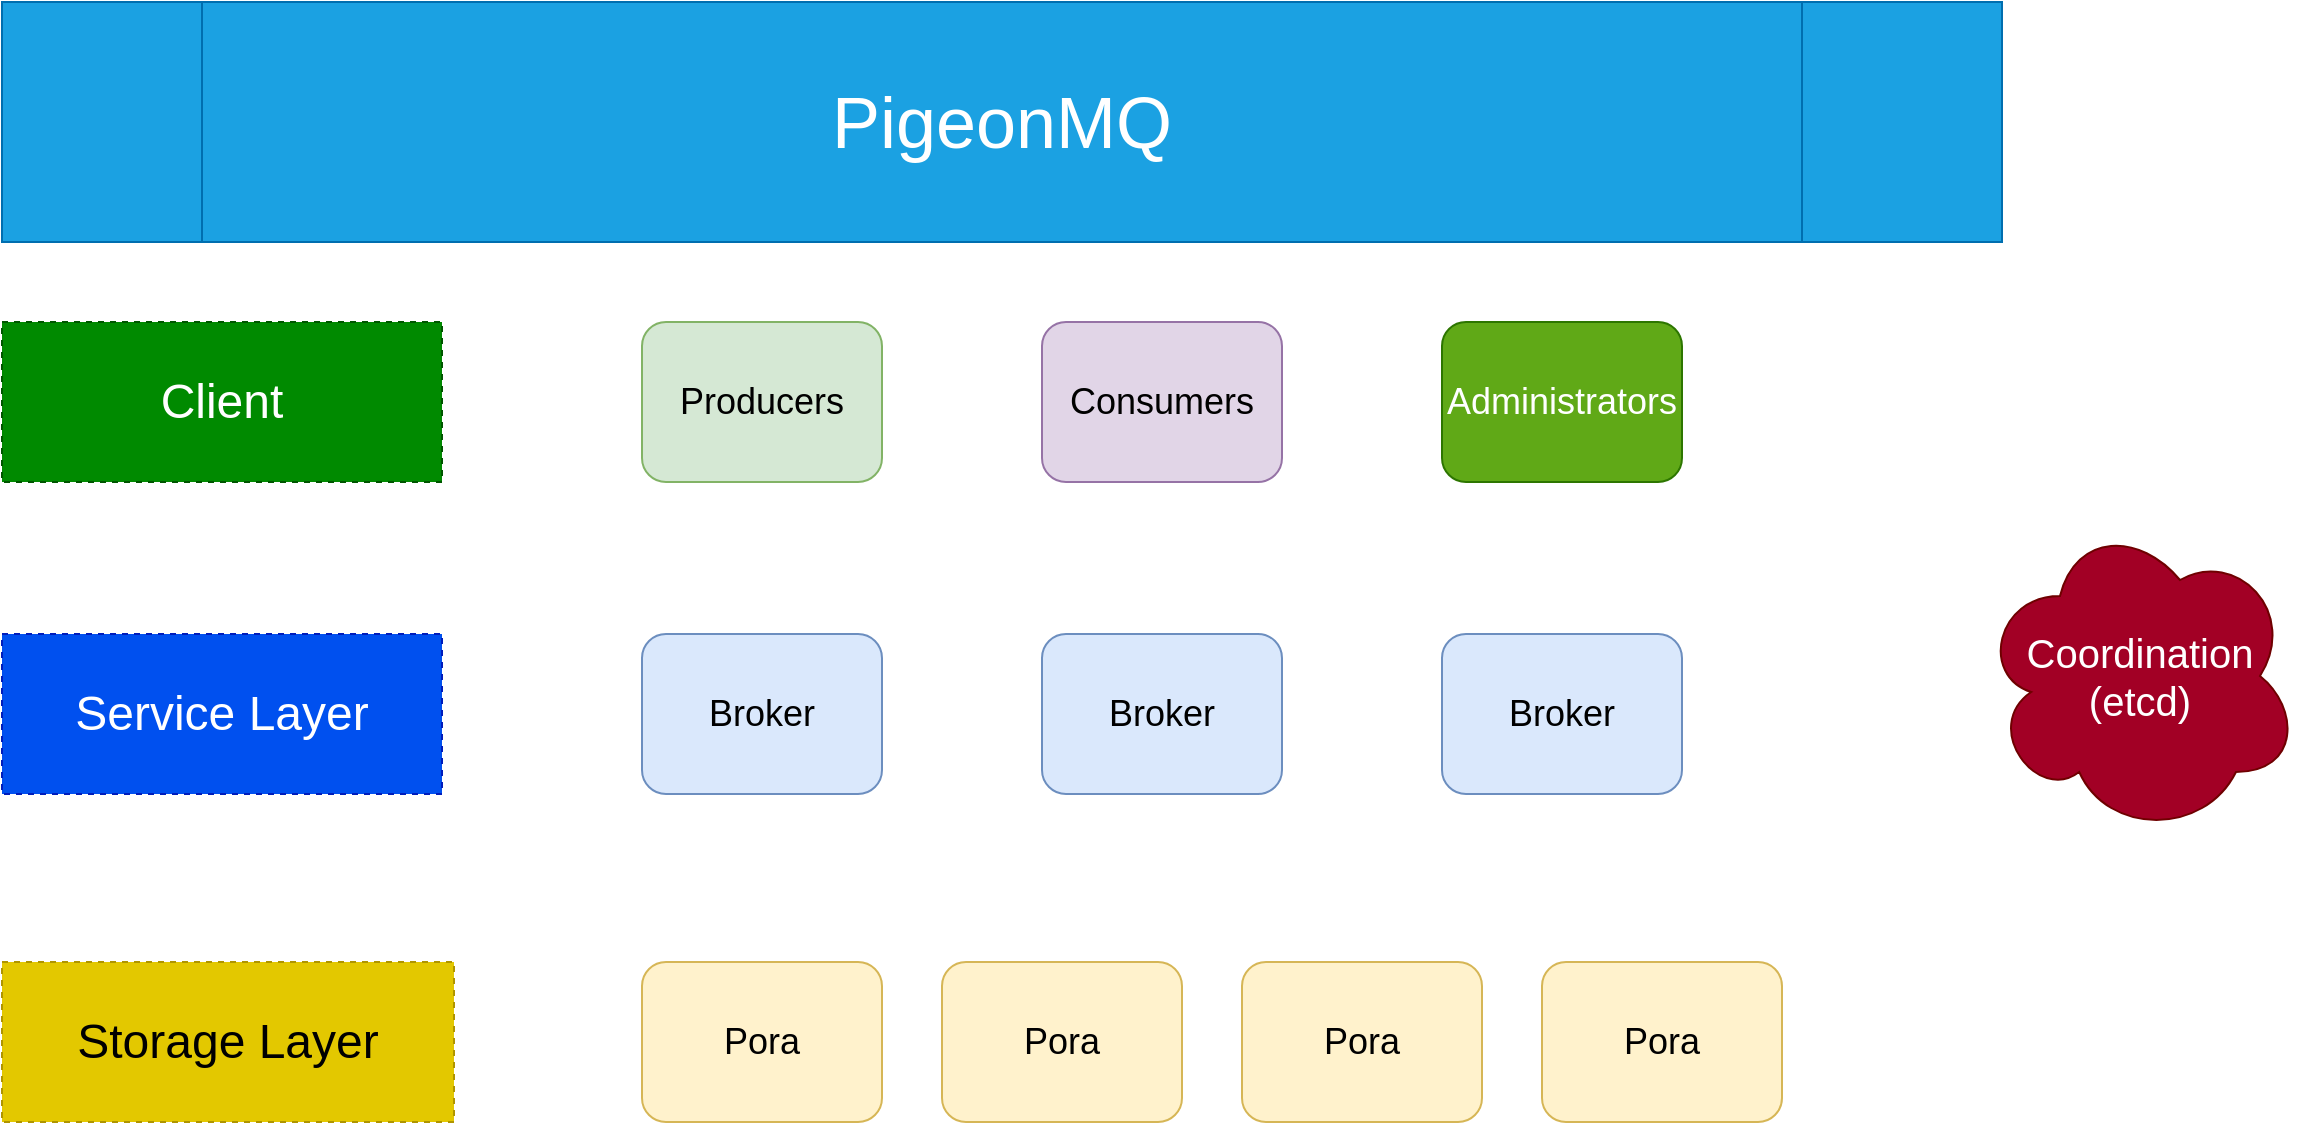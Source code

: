 <mxfile version="24.6.1" type="device" pages="5">
  <diagram name="architecture" id="Ikj0Iel1SLktJTiH401s">
    <mxGraphModel dx="1434" dy="884" grid="0" gridSize="10" guides="1" tooltips="1" connect="1" arrows="1" fold="1" page="0" pageScale="1" pageWidth="1169" pageHeight="827" math="0" shadow="0">
      <root>
        <mxCell id="0" />
        <mxCell id="1" parent="0" />
        <mxCell id="LYzBIgwywdbNxtWOLwTO-1" value="Service Layer" style="text;html=1;align=center;verticalAlign=middle;whiteSpace=wrap;rounded=0;strokeColor=#001DBC;dashed=1;fontSize=24;fillColor=#0050ef;fontColor=#ffffff;" parent="1" vertex="1">
          <mxGeometry x="80" y="332" width="220" height="80" as="geometry" />
        </mxCell>
        <mxCell id="LYzBIgwywdbNxtWOLwTO-2" value="Storage Layer" style="text;html=1;align=center;verticalAlign=middle;whiteSpace=wrap;rounded=0;strokeColor=#B09500;dashed=1;fontSize=24;fillColor=#e3c800;fontColor=#000000;" parent="1" vertex="1">
          <mxGeometry x="80" y="496" width="226" height="80" as="geometry" />
        </mxCell>
        <mxCell id="LYzBIgwywdbNxtWOLwTO-3" value="Pora" style="rounded=1;whiteSpace=wrap;html=1;fontSize=18;fillColor=#fff2cc;strokeColor=#d6b656;" parent="1" vertex="1">
          <mxGeometry x="400" y="496" width="120" height="80" as="geometry" />
        </mxCell>
        <mxCell id="LYzBIgwywdbNxtWOLwTO-6" value="Broker" style="rounded=1;whiteSpace=wrap;html=1;fontSize=18;fillColor=#dae8fc;strokeColor=#6c8ebf;" parent="1" vertex="1">
          <mxGeometry x="400" y="332" width="120" height="80" as="geometry" />
        </mxCell>
        <mxCell id="LYzBIgwywdbNxtWOLwTO-7" value="Broker" style="rounded=1;whiteSpace=wrap;html=1;fontSize=18;fillColor=#dae8fc;strokeColor=#6c8ebf;" parent="1" vertex="1">
          <mxGeometry x="800" y="332" width="120" height="80" as="geometry" />
        </mxCell>
        <mxCell id="LYzBIgwywdbNxtWOLwTO-8" value="Broker" style="rounded=1;whiteSpace=wrap;html=1;fontSize=18;fillColor=#dae8fc;strokeColor=#6c8ebf;" parent="1" vertex="1">
          <mxGeometry x="600" y="332" width="120" height="80" as="geometry" />
        </mxCell>
        <mxCell id="LYzBIgwywdbNxtWOLwTO-9" value="Client" style="text;html=1;align=center;verticalAlign=middle;whiteSpace=wrap;rounded=0;strokeColor=#005700;dashed=1;fontSize=24;fillColor=#008a00;fontColor=#ffffff;" parent="1" vertex="1">
          <mxGeometry x="80" y="176" width="220" height="80" as="geometry" />
        </mxCell>
        <mxCell id="LYzBIgwywdbNxtWOLwTO-10" value="Consumers" style="rounded=1;whiteSpace=wrap;html=1;fontSize=18;fillColor=#e1d5e7;strokeColor=#9673a6;" parent="1" vertex="1">
          <mxGeometry x="600" y="176" width="120" height="80" as="geometry" />
        </mxCell>
        <mxCell id="LYzBIgwywdbNxtWOLwTO-11" value="Producers" style="rounded=1;whiteSpace=wrap;html=1;fontSize=18;fillColor=#d5e8d4;strokeColor=#82b366;" parent="1" vertex="1">
          <mxGeometry x="400" y="176" width="120" height="80" as="geometry" />
        </mxCell>
        <mxCell id="LYzBIgwywdbNxtWOLwTO-12" value="Administrators" style="rounded=1;whiteSpace=wrap;html=1;fontSize=18;fillColor=#60a917;strokeColor=#2D7600;fontColor=#ffffff;" parent="1" vertex="1">
          <mxGeometry x="800" y="176" width="120" height="80" as="geometry" />
        </mxCell>
        <mxCell id="LYzBIgwywdbNxtWOLwTO-13" value="Coordination&lt;div&gt;(etcd)&lt;/div&gt;" style="ellipse;shape=cloud;whiteSpace=wrap;html=1;fontSize=20;fillColor=#a20025;fontColor=#ffffff;strokeColor=#6F0000;" parent="1" vertex="1">
          <mxGeometry x="1069" y="273" width="160" height="160" as="geometry" />
        </mxCell>
        <mxCell id="LYzBIgwywdbNxtWOLwTO-14" value="PigeonMQ" style="shape=process;whiteSpace=wrap;html=1;backgroundOutline=1;fontSize=36;fillColor=#1ba1e2;fontColor=#ffffff;strokeColor=#006EAF;" parent="1" vertex="1">
          <mxGeometry x="80" y="16" width="1000" height="120" as="geometry" />
        </mxCell>
        <mxCell id="iveD88yHZQinij5gi3Ob-1" value="Pora" style="rounded=1;whiteSpace=wrap;html=1;fontSize=18;fillColor=#fff2cc;strokeColor=#d6b656;" parent="1" vertex="1">
          <mxGeometry x="700" y="496" width="120" height="80" as="geometry" />
        </mxCell>
        <mxCell id="iveD88yHZQinij5gi3Ob-2" value="Pora" style="rounded=1;whiteSpace=wrap;html=1;fontSize=18;fillColor=#fff2cc;strokeColor=#d6b656;" parent="1" vertex="1">
          <mxGeometry x="550" y="496" width="120" height="80" as="geometry" />
        </mxCell>
        <mxCell id="iveD88yHZQinij5gi3Ob-3" value="Pora" style="rounded=1;whiteSpace=wrap;html=1;fontSize=18;fillColor=#fff2cc;strokeColor=#d6b656;" parent="1" vertex="1">
          <mxGeometry x="850" y="496" width="120" height="80" as="geometry" />
        </mxCell>
      </root>
    </mxGraphModel>
  </diagram>
  <diagram id="4KRt0efunrhl_oo7vZ1e" name="broker">
    <mxGraphModel dx="1221" dy="871" grid="0" gridSize="10" guides="1" tooltips="1" connect="1" arrows="1" fold="1" page="1" pageScale="1" pageWidth="1169" pageHeight="827" math="0" shadow="0">
      <root>
        <mxCell id="0" />
        <mxCell id="1" parent="0" />
        <mxCell id="35p5PaKZiYuoB-pzDqJn-1" value="Broker" style="swimlane;whiteSpace=wrap;html=1;startSize=40;" vertex="1" parent="1">
          <mxGeometry x="371" y="197" width="400" height="420" as="geometry" />
        </mxCell>
        <mxCell id="35p5PaKZiYuoB-pzDqJn-2" value="Managed&lt;div&gt;Ledger&lt;/div&gt;" style="rounded=1;whiteSpace=wrap;html=1;" vertex="1" parent="35p5PaKZiYuoB-pzDqJn-1">
          <mxGeometry x="140" y="320" width="120" height="40" as="geometry" />
        </mxCell>
      </root>
    </mxGraphModel>
  </diagram>
  <diagram id="iWpKqlRpDps2MaTViVZ3" name="managed-ledger">
    <mxGraphModel dx="1418" dy="868" grid="0" gridSize="10" guides="1" tooltips="1" connect="1" arrows="1" fold="1" page="1" pageScale="1" pageWidth="1169" pageHeight="827" background="#E3E3E3" math="0" shadow="0">
      <root>
        <mxCell id="0" />
        <mxCell id="1" parent="0" />
        <mxCell id="cBgSfgA7K-SIgMhnOa9--1" value="Distribution Coordination Metadata(etcd)" style="ellipse;shape=cloud;whiteSpace=wrap;html=1;fontSize=18;fillColor=#f8cecc;strokeColor=#b85450;" parent="1" vertex="1">
          <mxGeometry x="64" y="302" width="273" height="128" as="geometry" />
        </mxCell>
        <mxCell id="cBgSfgA7K-SIgMhnOa9--2" value="Writer" style="rounded=1;whiteSpace=wrap;html=1;fontSize=16;fillColor=#fff2cc;strokeColor=#d6b656;" parent="1" vertex="1">
          <mxGeometry x="554" y="249" width="120" height="60" as="geometry" />
        </mxCell>
        <mxCell id="cBgSfgA7K-SIgMhnOa9--3" value="&lt;font style=&quot;font-size: 16px;&quot;&gt;Pora Cluster&lt;/font&gt;" style="swimlane;whiteSpace=wrap;html=1;startSize=37;fillColor=#0050ef;fontColor=#ffffff;strokeColor=#001DBC;" parent="1" vertex="1">
          <mxGeometry x="382" y="394" width="664" height="240" as="geometry" />
        </mxCell>
        <mxCell id="cBgSfgA7K-SIgMhnOa9--4" value="Pora #1" style="rounded=1;whiteSpace=wrap;html=1;fontSize=16;fillColor=#dae8fc;strokeColor=#6c8ebf;" parent="cBgSfgA7K-SIgMhnOa9--3" vertex="1">
          <mxGeometry x="48" y="90" width="120" height="60" as="geometry" />
        </mxCell>
        <mxCell id="cBgSfgA7K-SIgMhnOa9--5" value="Pora #2" style="rounded=1;whiteSpace=wrap;html=1;fontSize=16;fillColor=#dae8fc;strokeColor=#6c8ebf;" parent="cBgSfgA7K-SIgMhnOa9--3" vertex="1">
          <mxGeometry x="185" y="90" width="120" height="60" as="geometry" />
        </mxCell>
        <mxCell id="cBgSfgA7K-SIgMhnOa9--6" value="Pora #3" style="rounded=1;whiteSpace=wrap;html=1;fontSize=16;fillColor=#dae8fc;strokeColor=#6c8ebf;" parent="cBgSfgA7K-SIgMhnOa9--3" vertex="1">
          <mxGeometry x="329" y="90" width="120" height="60" as="geometry" />
        </mxCell>
        <mxCell id="cBgSfgA7K-SIgMhnOa9--7" value="Pora #4" style="rounded=1;whiteSpace=wrap;html=1;fontSize=16;fillColor=#dae8fc;strokeColor=#6c8ebf;" parent="cBgSfgA7K-SIgMhnOa9--3" vertex="1">
          <mxGeometry x="477" y="90" width="120" height="60" as="geometry" />
        </mxCell>
        <mxCell id="cBgSfgA7K-SIgMhnOa9--8" value="Pora #5" style="rounded=1;whiteSpace=wrap;html=1;fontSize=16;fillColor=#dae8fc;strokeColor=#6c8ebf;shadow=0;sketch=1;curveFitting=1;jiggle=2;" parent="cBgSfgA7K-SIgMhnOa9--3" vertex="1">
          <mxGeometry x="262" y="169" width="120" height="60" as="geometry" />
        </mxCell>
        <mxCell id="cBgSfgA7K-SIgMhnOa9--9" value="Readers" style="verticalLabelPosition=middle;verticalAlign=middle;html=1;shape=mxgraph.basic.layered_rect;dx=10;outlineConnect=0;whiteSpace=wrap;labelPosition=center;align=center;fillColor=#d5e8d4;strokeColor=#82b366;fontSize=16;" parent="1" vertex="1">
          <mxGeometry x="777" y="247" width="125" height="75" as="geometry" />
        </mxCell>
      </root>
    </mxGraphModel>
  </diagram>
  <diagram id="feNvpYhTXxh7KluhzLsQ" name="storage-data-model">
    <mxGraphModel dx="1418" dy="868" grid="0" gridSize="10" guides="1" tooltips="1" connect="1" arrows="1" fold="1" page="1" pageScale="1" pageWidth="1169" pageHeight="827" background="#E3E3E3" math="0" shadow="0">
      <root>
        <mxCell id="0" />
        <mxCell id="1" parent="0" />
        <mxCell id="dlht_RxV3E-BNidVgkny-1" value="Pora Cluster" style="swimlane;whiteSpace=wrap;html=1;fillColor=#0050ef;fontColor=#ffffff;strokeColor=#001DBC;startSize=38;fontSize=16;" parent="1" vertex="1">
          <mxGeometry x="132" y="181" width="927" height="415" as="geometry" />
        </mxCell>
        <mxCell id="dlht_RxV3E-BNidVgkny-2" value="&lt;font style=&quot;font-size: 24px;&quot;&gt;Pora#1&lt;/font&gt;" style="swimlane;fontStyle=0;childLayout=stackLayout;horizontal=1;startSize=30;horizontalStack=0;resizeParent=1;resizeParentMax=0;resizeLast=0;collapsible=1;marginBottom=0;whiteSpace=wrap;html=1;fillColor=#dae8fc;strokeColor=#6c8ebf;fontSize=16;" parent="dlht_RxV3E-BNidVgkny-1" vertex="1">
          <mxGeometry x="87" y="93" width="152" height="120" as="geometry" />
        </mxCell>
        <mxCell id="dlht_RxV3E-BNidVgkny-3" value="entry #1" style="text;strokeColor=#666666;fillColor=#f5f5f5;align=left;verticalAlign=middle;spacingLeft=4;spacingRight=4;overflow=hidden;points=[[0,0.5],[1,0.5]];portConstraint=eastwest;rotatable=0;whiteSpace=wrap;html=1;fontSize=16;fontColor=#333333;" parent="dlht_RxV3E-BNidVgkny-2" vertex="1">
          <mxGeometry y="30" width="152" height="30" as="geometry" />
        </mxCell>
        <mxCell id="dlht_RxV3E-BNidVgkny-4" value="entry #3" style="text;strokeColor=#666666;fillColor=#f5f5f5;align=left;verticalAlign=middle;spacingLeft=4;spacingRight=4;overflow=hidden;points=[[0,0.5],[1,0.5]];portConstraint=eastwest;rotatable=0;whiteSpace=wrap;html=1;fontSize=16;fontColor=#333333;" parent="dlht_RxV3E-BNidVgkny-2" vertex="1">
          <mxGeometry y="60" width="152" height="30" as="geometry" />
        </mxCell>
        <mxCell id="dlht_RxV3E-BNidVgkny-5" value="entry #4" style="text;strokeColor=#666666;fillColor=#f5f5f5;align=left;verticalAlign=middle;spacingLeft=4;spacingRight=4;overflow=hidden;points=[[0,0.5],[1,0.5]];portConstraint=eastwest;rotatable=0;whiteSpace=wrap;html=1;fontSize=16;fontColor=#333333;" parent="dlht_RxV3E-BNidVgkny-2" vertex="1">
          <mxGeometry y="90" width="152" height="30" as="geometry" />
        </mxCell>
        <mxCell id="dlht_RxV3E-BNidVgkny-6" value="&lt;font style=&quot;font-size: 24px;&quot;&gt;Pora#2&lt;/font&gt;" style="swimlane;fontStyle=0;childLayout=stackLayout;horizontal=1;startSize=30;horizontalStack=0;resizeParent=1;resizeParentMax=0;resizeLast=0;collapsible=1;marginBottom=0;whiteSpace=wrap;html=1;fillColor=#dae8fc;strokeColor=#6c8ebf;fontSize=16;" parent="dlht_RxV3E-BNidVgkny-1" vertex="1">
          <mxGeometry x="285" y="93" width="152" height="120" as="geometry" />
        </mxCell>
        <mxCell id="dlht_RxV3E-BNidVgkny-7" value="entry #1" style="text;strokeColor=#666666;fillColor=#f5f5f5;align=left;verticalAlign=middle;spacingLeft=4;spacingRight=4;overflow=hidden;points=[[0,0.5],[1,0.5]];portConstraint=eastwest;rotatable=0;whiteSpace=wrap;html=1;fontSize=16;fontColor=#333333;" parent="dlht_RxV3E-BNidVgkny-6" vertex="1">
          <mxGeometry y="30" width="152" height="30" as="geometry" />
        </mxCell>
        <mxCell id="dlht_RxV3E-BNidVgkny-8" value="entry #2" style="text;strokeColor=#666666;fillColor=#f5f5f5;align=left;verticalAlign=middle;spacingLeft=4;spacingRight=4;overflow=hidden;points=[[0,0.5],[1,0.5]];portConstraint=eastwest;rotatable=0;whiteSpace=wrap;html=1;fontSize=16;fontColor=#333333;" parent="dlht_RxV3E-BNidVgkny-6" vertex="1">
          <mxGeometry y="60" width="152" height="30" as="geometry" />
        </mxCell>
        <mxCell id="dlht_RxV3E-BNidVgkny-9" value="entry #4" style="text;strokeColor=#666666;fillColor=#f5f5f5;align=left;verticalAlign=middle;spacingLeft=4;spacingRight=4;overflow=hidden;points=[[0,0.5],[1,0.5]];portConstraint=eastwest;rotatable=0;whiteSpace=wrap;html=1;fontSize=16;fontColor=#333333;" parent="dlht_RxV3E-BNidVgkny-6" vertex="1">
          <mxGeometry y="90" width="152" height="30" as="geometry" />
        </mxCell>
        <mxCell id="dlht_RxV3E-BNidVgkny-10" value="&lt;font style=&quot;font-size: 24px;&quot;&gt;Pora#3&lt;/font&gt;" style="swimlane;fontStyle=0;childLayout=stackLayout;horizontal=1;startSize=30;horizontalStack=0;resizeParent=1;resizeParentMax=0;resizeLast=0;collapsible=1;marginBottom=0;whiteSpace=wrap;html=1;fillColor=#dae8fc;strokeColor=#6c8ebf;fontSize=16;" parent="dlht_RxV3E-BNidVgkny-1" vertex="1">
          <mxGeometry x="470" y="93" width="152" height="120" as="geometry" />
        </mxCell>
        <mxCell id="dlht_RxV3E-BNidVgkny-11" value="entry #1" style="text;strokeColor=#666666;fillColor=#f5f5f5;align=left;verticalAlign=middle;spacingLeft=4;spacingRight=4;overflow=hidden;points=[[0,0.5],[1,0.5]];portConstraint=eastwest;rotatable=0;whiteSpace=wrap;html=1;fontSize=16;fontColor=#333333;" parent="dlht_RxV3E-BNidVgkny-10" vertex="1">
          <mxGeometry y="30" width="152" height="30" as="geometry" />
        </mxCell>
        <mxCell id="dlht_RxV3E-BNidVgkny-12" value="entry #2" style="text;strokeColor=#666666;fillColor=#f5f5f5;align=left;verticalAlign=middle;spacingLeft=4;spacingRight=4;overflow=hidden;points=[[0,0.5],[1,0.5]];portConstraint=eastwest;rotatable=0;whiteSpace=wrap;html=1;fontSize=16;fontColor=#333333;" parent="dlht_RxV3E-BNidVgkny-10" vertex="1">
          <mxGeometry y="60" width="152" height="30" as="geometry" />
        </mxCell>
        <mxCell id="dlht_RxV3E-BNidVgkny-13" value="entry #3" style="text;strokeColor=#666666;fillColor=#f5f5f5;align=left;verticalAlign=middle;spacingLeft=4;spacingRight=4;overflow=hidden;points=[[0,0.5],[1,0.5]];portConstraint=eastwest;rotatable=0;whiteSpace=wrap;html=1;fontSize=16;fontColor=#333333;" parent="dlht_RxV3E-BNidVgkny-10" vertex="1">
          <mxGeometry y="90" width="152" height="30" as="geometry" />
        </mxCell>
        <mxCell id="dlht_RxV3E-BNidVgkny-14" value="&lt;font style=&quot;font-size: 24px;&quot;&gt;Pora#4&lt;/font&gt;" style="swimlane;fontStyle=0;childLayout=stackLayout;horizontal=1;startSize=30;horizontalStack=0;resizeParent=1;resizeParentMax=0;resizeLast=0;collapsible=1;marginBottom=0;whiteSpace=wrap;html=1;fillColor=#dae8fc;strokeColor=#6c8ebf;fontSize=16;" parent="dlht_RxV3E-BNidVgkny-1" vertex="1">
          <mxGeometry x="666" y="93" width="152" height="120" as="geometry" />
        </mxCell>
        <mxCell id="dlht_RxV3E-BNidVgkny-15" value="entry #2" style="text;strokeColor=#666666;fillColor=#f5f5f5;align=left;verticalAlign=middle;spacingLeft=4;spacingRight=4;overflow=hidden;points=[[0,0.5],[1,0.5]];portConstraint=eastwest;rotatable=0;whiteSpace=wrap;html=1;fontSize=16;fontColor=#333333;" parent="dlht_RxV3E-BNidVgkny-14" vertex="1">
          <mxGeometry y="30" width="152" height="30" as="geometry" />
        </mxCell>
        <mxCell id="dlht_RxV3E-BNidVgkny-16" value="entry #3" style="text;strokeColor=#666666;fillColor=#f5f5f5;align=left;verticalAlign=middle;spacingLeft=4;spacingRight=4;overflow=hidden;points=[[0,0.5],[1,0.5]];portConstraint=eastwest;rotatable=0;whiteSpace=wrap;html=1;fontSize=16;fontColor=#333333;" parent="dlht_RxV3E-BNidVgkny-14" vertex="1">
          <mxGeometry y="60" width="152" height="30" as="geometry" />
        </mxCell>
        <mxCell id="dlht_RxV3E-BNidVgkny-17" value="entry #4" style="text;strokeColor=#666666;fillColor=#f5f5f5;align=left;verticalAlign=middle;spacingLeft=4;spacingRight=4;overflow=hidden;points=[[0,0.5],[1,0.5]];portConstraint=eastwest;rotatable=0;whiteSpace=wrap;html=1;fontSize=16;fontColor=#333333;" parent="dlht_RxV3E-BNidVgkny-14" vertex="1">
          <mxGeometry y="90" width="152" height="30" as="geometry" />
        </mxCell>
      </root>
    </mxGraphModel>
  </diagram>
  <diagram id="WgTPafzfiEnibjUnDnke" name="etcd-structure">
    <mxGraphModel dx="1834" dy="1684" grid="0" gridSize="10" guides="1" tooltips="1" connect="1" arrows="1" fold="1" page="0" pageScale="1" pageWidth="1169" pageHeight="827" math="0" shadow="0">
      <root>
        <mxCell id="0" />
        <mxCell id="1" parent="0" />
        <mxCell id="oD8jXoLTE7K-u4KhU6vY-23" value="" style="group" parent="1" vertex="1" connectable="0">
          <mxGeometry x="611" y="93" width="814" height="520" as="geometry" />
        </mxCell>
        <mxCell id="oD8jXoLTE7K-u4KhU6vY-21" value="&lt;font style=&quot;font-size: 16px;&quot;&gt;topics&lt;/font&gt;" style="whiteSpace=wrap;html=1;rounded=0;fillColor=#d5e8d4;strokeColor=#82b366;" parent="oD8jXoLTE7K-u4KhU6vY-23" vertex="1">
          <mxGeometry x="568.5" y="49" width="120" height="60" as="geometry" />
        </mxCell>
        <mxCell id="il3NVZEIwjhIJkUh8Fq6-7" value="" style="edgeStyle=elbowEdgeStyle;rounded=0;orthogonalLoop=1;jettySize=auto;html=1;elbow=vertical;" parent="oD8jXoLTE7K-u4KhU6vY-23" source="il3NVZEIwjhIJkUh8Fq6-4" target="il3NVZEIwjhIJkUh8Fq6-6" edge="1">
          <mxGeometry relative="1" as="geometry" />
        </mxCell>
        <mxCell id="-z-lAxZE-47TE__N7RPY-6" value="" style="edgeStyle=elbowEdgeStyle;rounded=0;orthogonalLoop=1;jettySize=auto;html=1;elbow=vertical;" parent="oD8jXoLTE7K-u4KhU6vY-23" source="il3NVZEIwjhIJkUh8Fq6-4" target="-z-lAxZE-47TE__N7RPY-5" edge="1">
          <mxGeometry relative="1" as="geometry" />
        </mxCell>
        <mxCell id="-z-lAxZE-47TE__N7RPY-8" value="" style="edgeStyle=elbowEdgeStyle;rounded=0;orthogonalLoop=1;jettySize=auto;html=1;elbow=vertical;" parent="oD8jXoLTE7K-u4KhU6vY-23" source="il3NVZEIwjhIJkUh8Fq6-4" target="-z-lAxZE-47TE__N7RPY-7" edge="1">
          <mxGeometry relative="1" as="geometry" />
        </mxCell>
        <mxCell id="pyytDrZqsx8BAtetOkvn-1" style="edgeStyle=elbowEdgeStyle;rounded=0;orthogonalLoop=1;jettySize=auto;html=1;entryX=0.5;entryY=0;entryDx=0;entryDy=0;elbow=vertical;" parent="oD8jXoLTE7K-u4KhU6vY-23" source="il3NVZEIwjhIJkUh8Fq6-4" target="pyytDrZqsx8BAtetOkvn-3" edge="1">
          <mxGeometry relative="1" as="geometry">
            <mxPoint x="738.5" y="310.75" as="targetPoint" />
          </mxGeometry>
        </mxCell>
        <mxCell id="il3NVZEIwjhIJkUh8Fq6-4" value="&amp;lt;topic&amp;gt;:&amp;lt;partition{num}&amp;gt;" style="verticalLabelPosition=middle;verticalAlign=middle;html=1;shape=mxgraph.basic.layered_rect;dx=10;outlineConnect=0;whiteSpace=wrap;labelPosition=center;align=center;fillColor=#ffe6cc;strokeColor=#d79b00;fontSize=16;" parent="oD8jXoLTE7K-u4KhU6vY-23" vertex="1">
          <mxGeometry x="548" y="199" width="161" height="75" as="geometry" />
        </mxCell>
        <mxCell id="il3NVZEIwjhIJkUh8Fq6-5" style="edgeStyle=elbowEdgeStyle;rounded=0;orthogonalLoop=1;jettySize=auto;html=1;elbow=vertical;" parent="oD8jXoLTE7K-u4KhU6vY-23" source="oD8jXoLTE7K-u4KhU6vY-21" target="il3NVZEIwjhIJkUh8Fq6-4" edge="1">
          <mxGeometry relative="1" as="geometry" />
        </mxCell>
        <mxCell id="il3NVZEIwjhIJkUh8Fq6-6" value="[Nodes]&lt;div&gt;&amp;lt;IP Address&amp;gt;:&amp;lt;Port&amp;gt;&lt;/div&gt;" style="verticalLabelPosition=middle;verticalAlign=middle;html=1;shape=mxgraph.basic.layered_rect;dx=10;outlineConnect=0;whiteSpace=wrap;labelPosition=center;align=center;fillColor=#fff2cc;strokeColor=#d6b656;fontSize=16;" parent="oD8jXoLTE7K-u4KhU6vY-23" vertex="1">
          <mxGeometry x="38" y="356" width="161" height="75" as="geometry" />
        </mxCell>
        <mxCell id="-z-lAxZE-47TE__N7RPY-5" value="[Lock] broker" style="whiteSpace=wrap;html=1;fontSize=16;fillColor=#fff2cc;strokeColor=#d6b656;" parent="oD8jXoLTE7K-u4KhU6vY-23" vertex="1">
          <mxGeometry x="249" y="356" width="120" height="60" as="geometry" />
        </mxCell>
        <mxCell id="-z-lAxZE-47TE__N7RPY-7" value="last confirmed message" style="whiteSpace=wrap;html=1;fontSize=16;fillColor=#fff2cc;strokeColor=#d6b656;" parent="oD8jXoLTE7K-u4KhU6vY-23" vertex="1">
          <mxGeometry x="428" y="356" width="120" height="60" as="geometry" />
        </mxCell>
        <mxCell id="pyytDrZqsx8BAtetOkvn-3" value="&lt;span style=&quot;font-size: 16px;&quot;&gt;config&lt;/span&gt;" style="swimlane;fontStyle=0;childLayout=stackLayout;horizontal=1;startSize=30;horizontalStack=0;resizeParent=1;resizeParentMax=0;resizeLast=0;collapsible=1;marginBottom=0;whiteSpace=wrap;html=1;fillColor=#fff2cc;strokeColor=#d6b656;" parent="oD8jXoLTE7K-u4KhU6vY-23" vertex="1">
          <mxGeometry x="662" y="356" width="140" height="150" as="geometry" />
        </mxCell>
        <mxCell id="pyytDrZqsx8BAtetOkvn-4" value="quorum read" style="text;strokeColor=#666666;fillColor=#f5f5f5;align=left;verticalAlign=middle;spacingLeft=4;spacingRight=4;overflow=hidden;points=[[0,0.5],[1,0.5]];portConstraint=eastwest;rotatable=0;whiteSpace=wrap;html=1;fontColor=#333333;" parent="pyytDrZqsx8BAtetOkvn-3" vertex="1">
          <mxGeometry y="30" width="140" height="30" as="geometry" />
        </mxCell>
        <mxCell id="pyytDrZqsx8BAtetOkvn-7" value="quorum write" style="text;strokeColor=#666666;fillColor=#f5f5f5;align=left;verticalAlign=middle;spacingLeft=4;spacingRight=4;overflow=hidden;points=[[0,0.5],[1,0.5]];portConstraint=eastwest;rotatable=0;whiteSpace=wrap;html=1;fontColor=#333333;" parent="pyytDrZqsx8BAtetOkvn-3" vertex="1">
          <mxGeometry y="60" width="140" height="30" as="geometry" />
        </mxCell>
        <mxCell id="pyytDrZqsx8BAtetOkvn-8" value="quorum ack" style="text;strokeColor=#666666;fillColor=#f5f5f5;align=left;verticalAlign=middle;spacingLeft=4;spacingRight=4;overflow=hidden;points=[[0,0.5],[1,0.5]];portConstraint=eastwest;rotatable=0;whiteSpace=wrap;html=1;fontColor=#333333;" parent="pyytDrZqsx8BAtetOkvn-3" vertex="1">
          <mxGeometry y="90" width="140" height="30" as="geometry" />
        </mxCell>
        <mxCell id="pyytDrZqsx8BAtetOkvn-13" value="retention period: unit=hour" style="text;strokeColor=#666666;fillColor=#f5f5f5;align=left;verticalAlign=middle;spacingLeft=4;spacingRight=4;overflow=hidden;points=[[0,0.5],[1,0.5]];portConstraint=eastwest;rotatable=0;whiteSpace=wrap;html=1;fontColor=#333333;" parent="pyytDrZqsx8BAtetOkvn-3" vertex="1">
          <mxGeometry y="120" width="140" height="30" as="geometry" />
        </mxCell>
        <mxCell id="oD8jXoLTE7K-u4KhU6vY-12" value="pigeonmq" style="rounded=0;whiteSpace=wrap;html=1;fillColor=#dae8fc;strokeColor=#6c8ebf;fontSize=16;" parent="1" vertex="1">
          <mxGeometry x="280" y="-206" width="120" height="60" as="geometry" />
        </mxCell>
        <mxCell id="oD8jXoLTE7K-u4KhU6vY-14" value="" style="edgeStyle=elbowEdgeStyle;rounded=0;orthogonalLoop=1;jettySize=auto;html=1;elbow=vertical;" parent="1" source="oD8jXoLTE7K-u4KhU6vY-12" target="oD8jXoLTE7K-u4KhU6vY-13" edge="1">
          <mxGeometry relative="1" as="geometry" />
        </mxCell>
        <mxCell id="oD8jXoLTE7K-u4KhU6vY-15" value="" style="edgeStyle=elbowEdgeStyle;rounded=0;orthogonalLoop=1;jettySize=auto;html=1;elbow=vertical;" parent="1" source="oD8jXoLTE7K-u4KhU6vY-12" target="oD8jXoLTE7K-u4KhU6vY-13" edge="1">
          <mxGeometry relative="1" as="geometry" />
        </mxCell>
        <mxCell id="oD8jXoLTE7K-u4KhU6vY-17" value="" style="edgeStyle=elbowEdgeStyle;rounded=0;orthogonalLoop=1;jettySize=auto;html=1;elbow=vertical;" parent="1" source="oD8jXoLTE7K-u4KhU6vY-12" target="oD8jXoLTE7K-u4KhU6vY-16" edge="1">
          <mxGeometry relative="1" as="geometry" />
        </mxCell>
        <mxCell id="oD8jXoLTE7K-u4KhU6vY-18" value="" style="edgeStyle=elbowEdgeStyle;rounded=0;orthogonalLoop=1;jettySize=auto;html=1;elbow=vertical;" parent="1" source="oD8jXoLTE7K-u4KhU6vY-12" target="oD8jXoLTE7K-u4KhU6vY-16" edge="1">
          <mxGeometry relative="1" as="geometry" />
        </mxCell>
        <mxCell id="oD8jXoLTE7K-u4KhU6vY-22" value="" style="edgeStyle=elbowEdgeStyle;rounded=0;orthogonalLoop=1;jettySize=auto;html=1;elbow=vertical;" parent="1" source="oD8jXoLTE7K-u4KhU6vY-12" target="oD8jXoLTE7K-u4KhU6vY-21" edge="1">
          <mxGeometry relative="1" as="geometry" />
        </mxCell>
        <mxCell id="oD8jXoLTE7K-u4KhU6vY-16" value="brokers" style="whiteSpace=wrap;html=1;rounded=0;fillColor=#d5e8d4;strokeColor=#82b366;fontSize=16;" parent="1" vertex="1">
          <mxGeometry x="279" y="143" width="120" height="60" as="geometry" />
        </mxCell>
        <mxCell id="Us8Nk0RYYGipWmtB4voE-2" value="" style="edgeStyle=elbowEdgeStyle;rounded=0;orthogonalLoop=1;jettySize=auto;html=1;entryX=0;entryY=0;entryDx=57.5;entryDy=0;entryPerimeter=0;elbow=vertical;" parent="1" source="oD8jXoLTE7K-u4KhU6vY-13" target="il3NVZEIwjhIJkUh8Fq6-1" edge="1">
          <mxGeometry relative="1" as="geometry">
            <mxPoint x="-492" y="273" as="targetPoint" />
          </mxGeometry>
        </mxCell>
        <mxCell id="oD8jXoLTE7K-u4KhU6vY-13" value="&lt;font style=&quot;font-size: 16px;&quot;&gt;poras&lt;/font&gt;" style="rounded=0;whiteSpace=wrap;html=1;fillColor=#d5e8d4;strokeColor=#82b366;fontSize=16;" parent="1" vertex="1">
          <mxGeometry x="-290" y="143" width="120" height="60" as="geometry" />
        </mxCell>
        <mxCell id="il3NVZEIwjhIJkUh8Fq6-3" value="" style="edgeStyle=elbowEdgeStyle;rounded=0;orthogonalLoop=1;jettySize=auto;html=1;elbow=vertical;" parent="1" source="il3NVZEIwjhIJkUh8Fq6-1" target="-z-lAxZE-47TE__N7RPY-14" edge="1">
          <mxGeometry relative="1" as="geometry">
            <mxPoint x="-206.5" y="446" as="targetPoint" />
          </mxGeometry>
        </mxCell>
        <mxCell id="pyytDrZqsx8BAtetOkvn-47" style="edgeStyle=elbowEdgeStyle;rounded=0;orthogonalLoop=1;jettySize=auto;html=1;entryX=0.5;entryY=0;entryDx=0;entryDy=0;elbow=vertical;" parent="1" source="il3NVZEIwjhIJkUh8Fq6-1" target="pyytDrZqsx8BAtetOkvn-46" edge="1">
          <mxGeometry relative="1" as="geometry" />
        </mxCell>
        <mxCell id="il3NVZEIwjhIJkUh8Fq6-1" value="&amp;lt;IP Address&amp;gt;:&amp;lt;Port&amp;gt;" style="verticalLabelPosition=middle;verticalAlign=middle;html=1;shape=mxgraph.basic.layered_rect;dx=10;outlineConnect=0;whiteSpace=wrap;labelPosition=center;align=center;fillColor=#ffe6cc;strokeColor=#d79b00;fontSize=16;" parent="1" vertex="1">
          <mxGeometry x="-287" y="291" width="161" height="75" as="geometry" />
        </mxCell>
        <mxCell id="pyytDrZqsx8BAtetOkvn-41" style="edgeStyle=elbowEdgeStyle;rounded=0;orthogonalLoop=1;jettySize=auto;html=1;entryX=0.5;entryY=0;entryDx=0;entryDy=0;elbow=vertical;" parent="1" source="-z-lAxZE-47TE__N7RPY-9" target="pyytDrZqsx8BAtetOkvn-40" edge="1">
          <mxGeometry relative="1" as="geometry" />
        </mxCell>
        <mxCell id="pyytDrZqsx8BAtetOkvn-43" style="edgeStyle=elbowEdgeStyle;rounded=0;orthogonalLoop=1;jettySize=auto;html=1;entryX=0.5;entryY=0;entryDx=0;entryDy=0;elbow=vertical;" parent="1" source="-z-lAxZE-47TE__N7RPY-9" target="pyytDrZqsx8BAtetOkvn-42" edge="1">
          <mxGeometry relative="1" as="geometry" />
        </mxCell>
        <mxCell id="pyytDrZqsx8BAtetOkvn-45" style="edgeStyle=elbowEdgeStyle;rounded=0;orthogonalLoop=1;jettySize=auto;html=1;entryX=0.5;entryY=0;entryDx=0;entryDy=0;elbow=vertical;" parent="1" source="-z-lAxZE-47TE__N7RPY-9" target="pyytDrZqsx8BAtetOkvn-44" edge="1">
          <mxGeometry relative="1" as="geometry" />
        </mxCell>
        <mxCell id="-z-lAxZE-47TE__N7RPY-9" value="&amp;lt;IP Address&amp;gt;:&amp;lt;Port&amp;gt;" style="verticalLabelPosition=middle;verticalAlign=middle;html=1;shape=mxgraph.basic.layered_rect;dx=10;outlineConnect=0;whiteSpace=wrap;labelPosition=center;align=center;fillColor=#ffe6cc;strokeColor=#d79b00;fontSize=16;" parent="1" vertex="1">
          <mxGeometry x="263" y="291" width="161" height="75" as="geometry" />
        </mxCell>
        <mxCell id="-z-lAxZE-47TE__N7RPY-10" style="edgeStyle=elbowEdgeStyle;rounded=0;orthogonalLoop=1;jettySize=auto;html=1;entryX=0;entryY=0;entryDx=75.5;entryDy=0;entryPerimeter=0;elbow=vertical;" parent="1" source="oD8jXoLTE7K-u4KhU6vY-16" target="-z-lAxZE-47TE__N7RPY-9" edge="1">
          <mxGeometry relative="1" as="geometry" />
        </mxCell>
        <mxCell id="-z-lAxZE-47TE__N7RPY-14" value="disk usage percent" style="whiteSpace=wrap;html=1;fontSize=16;fillColor=#fff2cc;strokeColor=#d6b656;" parent="1" vertex="1">
          <mxGeometry x="-353" y="458" width="120" height="60" as="geometry" />
        </mxCell>
        <mxCell id="-z-lAxZE-47TE__N7RPY-15" value="1. Space separator used here for wrapping. Conform CodeGuideline in practice.&amp;nbsp;" style="strokeWidth=1;shadow=0;dashed=0;align=left;html=1;shape=mxgraph.mockup.text.stickyNote2;fontColor=#666666;mainText=;fontSize=17;whiteSpace=wrap;fillColor=#ffffcc;strokeColor=#F62E00;horizontal=1;verticalAlign=middle;" parent="1" vertex="1">
          <mxGeometry x="-324.5" y="-488" width="438" height="455" as="geometry" />
        </mxCell>
        <mxCell id="pyytDrZqsx8BAtetOkvn-21" style="edgeStyle=elbowEdgeStyle;rounded=0;orthogonalLoop=1;jettySize=auto;html=1;entryX=0.5;entryY=0;entryDx=0;entryDy=0;elbow=vertical;" parent="1" source="pyytDrZqsx8BAtetOkvn-14" target="pyytDrZqsx8BAtetOkvn-16" edge="1">
          <mxGeometry relative="1" as="geometry" />
        </mxCell>
        <mxCell id="pyytDrZqsx8BAtetOkvn-14" value="&amp;lt;ledgers&amp;gt;" style="verticalLabelPosition=middle;verticalAlign=middle;html=1;shape=mxgraph.basic.layered_rect;dx=10;outlineConnect=0;whiteSpace=wrap;labelPosition=center;align=center;fillColor=#fff2cc;strokeColor=#d6b656;fontSize=16;" parent="1" vertex="1">
          <mxGeometry x="1490" y="445" width="161" height="75" as="geometry" />
        </mxCell>
        <mxCell id="pyytDrZqsx8BAtetOkvn-15" style="edgeStyle=elbowEdgeStyle;rounded=0;orthogonalLoop=1;jettySize=auto;html=1;entryX=0;entryY=0;entryDx=75.5;entryDy=0;entryPerimeter=0;elbow=vertical;" parent="1" source="il3NVZEIwjhIJkUh8Fq6-4" target="pyytDrZqsx8BAtetOkvn-14" edge="1">
          <mxGeometry relative="1" as="geometry" />
        </mxCell>
        <mxCell id="pyytDrZqsx8BAtetOkvn-16" value="&lt;span style=&quot;font-size: 16px;&quot;&gt;ledger&lt;/span&gt;" style="swimlane;fontStyle=0;childLayout=stackLayout;horizontal=1;startSize=30;horizontalStack=0;resizeParent=1;resizeParentMax=0;resizeLast=0;collapsible=1;marginBottom=0;whiteSpace=wrap;html=1;fillColor=#fff2cc;strokeColor=#d6b656;" parent="1" vertex="1">
          <mxGeometry x="1500.5" y="560" width="140" height="120" as="geometry" />
        </mxCell>
        <mxCell id="pyytDrZqsx8BAtetOkvn-17" value="ID" style="text;strokeColor=#666666;fillColor=#f5f5f5;align=left;verticalAlign=middle;spacingLeft=4;spacingRight=4;overflow=hidden;points=[[0,0.5],[1,0.5]];portConstraint=eastwest;rotatable=0;whiteSpace=wrap;html=1;fontColor=#333333;" parent="pyytDrZqsx8BAtetOkvn-16" vertex="1">
          <mxGeometry y="30" width="140" height="30" as="geometry" />
        </mxCell>
        <mxCell id="pyytDrZqsx8BAtetOkvn-18" value="rentention border" style="text;strokeColor=#666666;fillColor=#f5f5f5;align=left;verticalAlign=middle;spacingLeft=4;spacingRight=4;overflow=hidden;points=[[0,0.5],[1,0.5]];portConstraint=eastwest;rotatable=0;whiteSpace=wrap;html=1;fontColor=#333333;" parent="pyytDrZqsx8BAtetOkvn-16" vertex="1">
          <mxGeometry y="60" width="140" height="30" as="geometry" />
        </mxCell>
        <mxCell id="pyytDrZqsx8BAtetOkvn-20" value="poras" style="text;strokeColor=#666666;fillColor=#f5f5f5;align=left;verticalAlign=middle;spacingLeft=4;spacingRight=4;overflow=hidden;points=[[0,0.5],[1,0.5]];portConstraint=eastwest;rotatable=0;whiteSpace=wrap;html=1;fontColor=#333333;" parent="pyytDrZqsx8BAtetOkvn-16" vertex="1">
          <mxGeometry y="90" width="140" height="30" as="geometry" />
        </mxCell>
        <mxCell id="pyytDrZqsx8BAtetOkvn-38" value="last ledger ID" style="whiteSpace=wrap;html=1;fontSize=16;fillColor=#fff2cc;strokeColor=#d6b656;" parent="1" vertex="1">
          <mxGeometry x="1721" y="445" width="120" height="60" as="geometry" />
        </mxCell>
        <mxCell id="pyytDrZqsx8BAtetOkvn-39" style="edgeStyle=elbowEdgeStyle;rounded=0;orthogonalLoop=1;jettySize=auto;html=1;entryX=0.5;entryY=0;entryDx=0;entryDy=0;elbow=vertical;" parent="1" source="il3NVZEIwjhIJkUh8Fq6-4" target="pyytDrZqsx8BAtetOkvn-38" edge="1">
          <mxGeometry relative="1" as="geometry" />
        </mxCell>
        <mxCell id="pyytDrZqsx8BAtetOkvn-40" value="cpu usage" style="whiteSpace=wrap;html=1;fontSize=16;fillColor=#fff2cc;strokeColor=#d6b656;" parent="1" vertex="1">
          <mxGeometry x="70" y="442" width="120" height="60" as="geometry" />
        </mxCell>
        <mxCell id="pyytDrZqsx8BAtetOkvn-42" value="requests per second" style="whiteSpace=wrap;html=1;fontSize=16;fillColor=#fff2cc;strokeColor=#d6b656;" parent="1" vertex="1">
          <mxGeometry x="265" y="442" width="120" height="60" as="geometry" />
        </mxCell>
        <mxCell id="pyytDrZqsx8BAtetOkvn-44" value="pending messages" style="whiteSpace=wrap;html=1;fontSize=16;fillColor=#fff2cc;strokeColor=#d6b656;" parent="1" vertex="1">
          <mxGeometry x="447" y="442" width="120" height="60" as="geometry" />
        </mxCell>
        <mxCell id="pyytDrZqsx8BAtetOkvn-46" value="requests per second" style="whiteSpace=wrap;html=1;fontSize=16;fillColor=#fff2cc;strokeColor=#d6b656;" parent="1" vertex="1">
          <mxGeometry x="-184.5" y="458" width="120" height="60" as="geometry" />
        </mxCell>
        <mxCell id="E6Tw3BtMi0WbTH7eUcsX-2" value="state: 1.DELETING&amp;nbsp;&lt;div&gt;&amp;nbsp;2.RUNNING&lt;/div&gt;" style="whiteSpace=wrap;html=1;fontSize=16;fillColor=#fff2cc;strokeColor=#d6b656;" vertex="1" parent="1">
          <mxGeometry x="1877" y="442" width="120" height="60" as="geometry" />
        </mxCell>
        <mxCell id="E6Tw3BtMi0WbTH7eUcsX-3" style="edgeStyle=elbowEdgeStyle;rounded=0;orthogonalLoop=1;jettySize=auto;html=1;entryX=0.5;entryY=0;entryDx=0;entryDy=0;elbow=vertical;" edge="1" parent="1" source="il3NVZEIwjhIJkUh8Fq6-4" target="E6Tw3BtMi0WbTH7eUcsX-2">
          <mxGeometry relative="1" as="geometry" />
        </mxCell>
      </root>
    </mxGraphModel>
  </diagram>
</mxfile>
